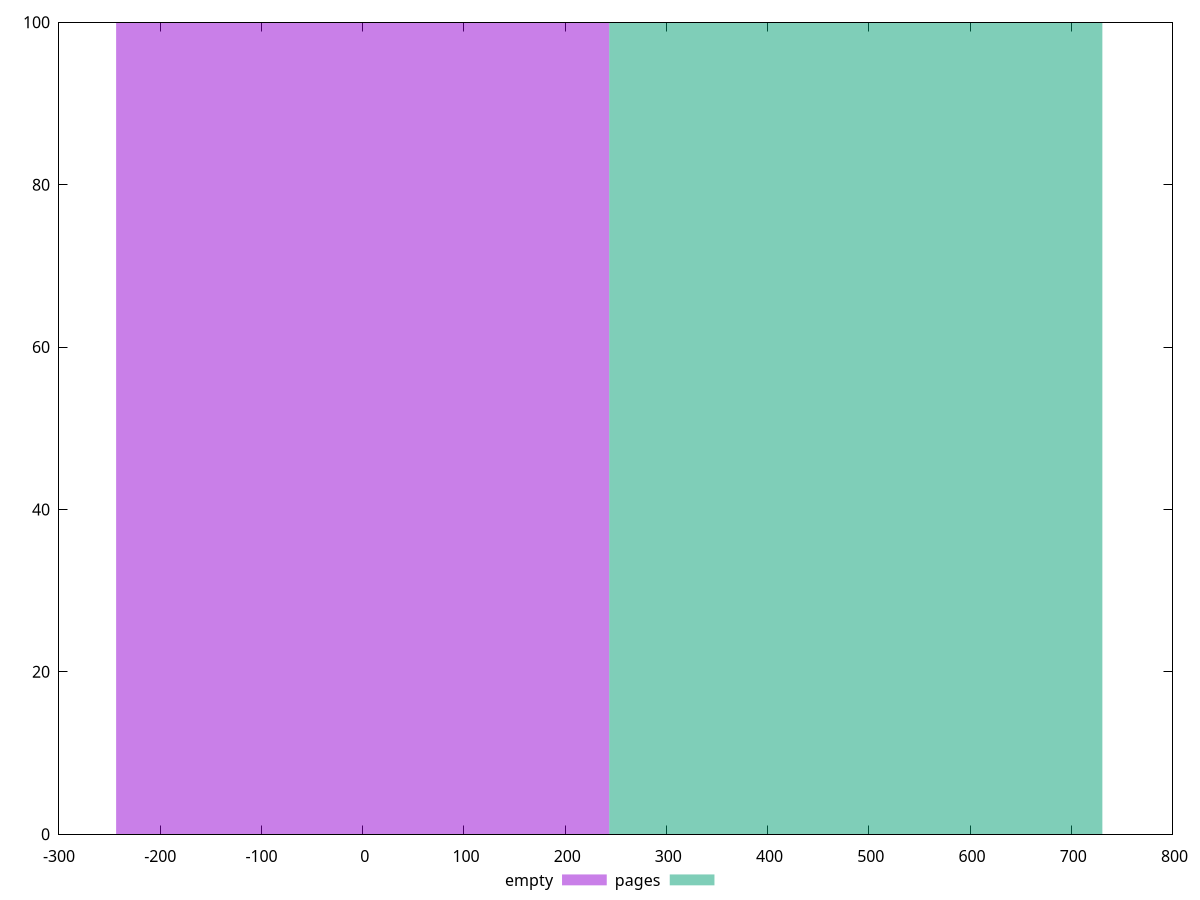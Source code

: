 reset
set terminal svg size 640, 500 enhanced background rgb 'white'
set output "reprap/dom-size/comparison/histogram/0_vs_1.svg"

$empty <<EOF
0 100
EOF

$pages <<EOF
487.14220743838007 100
EOF

set key outside below
set boxwidth 487.14220743838007
set yrange [0:100]
set style fill transparent solid 0.5 noborder

plot \
  $empty title "empty" with boxes, \
  $pages title "pages" with boxes, \


reset